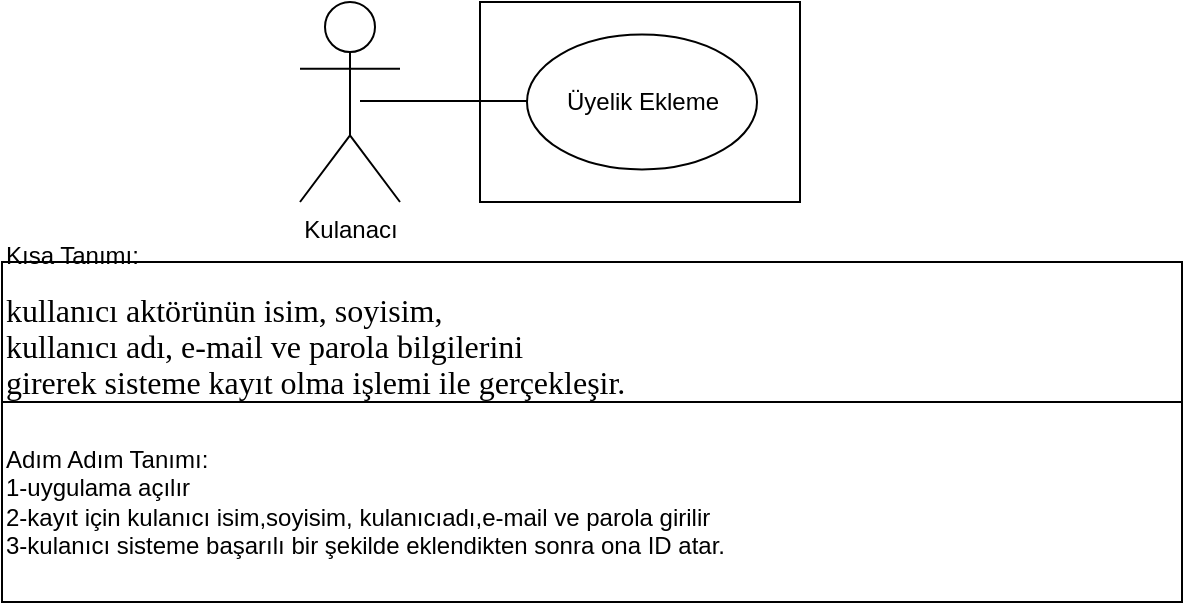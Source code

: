 <mxfile version="14.7.7" type="github">
  <diagram id="K4pR86BjLB9yl-GsG9kq" name="Page-1">
    <mxGraphModel dx="1003" dy="477" grid="1" gridSize="10" guides="1" tooltips="1" connect="1" arrows="1" fold="1" page="1" pageScale="1" pageWidth="850" pageHeight="1100" math="0" shadow="0">
      <root>
        <mxCell id="0" />
        <mxCell id="1" parent="0" />
        <mxCell id="RclCM4op31ZODjCnRKzl-1" value="Kulanacı" style="shape=umlActor;verticalLabelPosition=bottom;verticalAlign=top;html=1;outlineConnect=0;" vertex="1" parent="1">
          <mxGeometry x="270" y="10" width="50" height="100" as="geometry" />
        </mxCell>
        <mxCell id="RclCM4op31ZODjCnRKzl-3" value="" style="rounded=0;whiteSpace=wrap;html=1;" vertex="1" parent="1">
          <mxGeometry x="360" y="10" width="160" height="100" as="geometry" />
        </mxCell>
        <mxCell id="RclCM4op31ZODjCnRKzl-5" value="" style="endArrow=none;html=1;" edge="1" parent="1">
          <mxGeometry width="50" height="50" relative="1" as="geometry">
            <mxPoint x="300" y="59.5" as="sourcePoint" />
            <mxPoint x="410" y="59.5" as="targetPoint" />
          </mxGeometry>
        </mxCell>
        <mxCell id="RclCM4op31ZODjCnRKzl-6" value="Üyelik Ekleme" style="ellipse;whiteSpace=wrap;html=1;" vertex="1" parent="1">
          <mxGeometry x="383.5" y="26.25" width="115" height="67.5" as="geometry" />
        </mxCell>
        <mxCell id="RclCM4op31ZODjCnRKzl-8" value="Kısa Tanımı:&lt;br&gt;&lt;p class=&quot;MsoNormal&quot; style=&quot;line-height: 110%&quot;&gt;&lt;span style=&quot;font-size: 12.0pt ; line-height: 110% ; font-family: &amp;#34;times new roman&amp;#34; , serif&quot;&gt;kullanıcı aktörünün isim, soyisim,&lt;br/&gt;kullanıcı adı, e-mail ve parola&lt;i&gt; &lt;/i&gt;bilgilerini&lt;br/&gt;girerek sisteme kayıt olma işlemi ile gerçekleşir.&lt;/span&gt;&lt;/p&gt;" style="rounded=0;whiteSpace=wrap;html=1;align=left;" vertex="1" parent="1">
          <mxGeometry x="121" y="140" width="590" height="70" as="geometry" />
        </mxCell>
        <mxCell id="RclCM4op31ZODjCnRKzl-10" value="Adım Adım Tanımı:&lt;br&gt;1-uygulama açılır&lt;br&gt;2-kayıt için kulanıcı isim,soyisim, kulanıcıadı,e-mail ve parola girilir&lt;br&gt;3-kulanıcı sisteme başarılı bir şekilde eklendikten sonra ona ID atar." style="rounded=0;whiteSpace=wrap;html=1;align=left;" vertex="1" parent="1">
          <mxGeometry x="121" y="210" width="590" height="100" as="geometry" />
        </mxCell>
      </root>
    </mxGraphModel>
  </diagram>
</mxfile>
